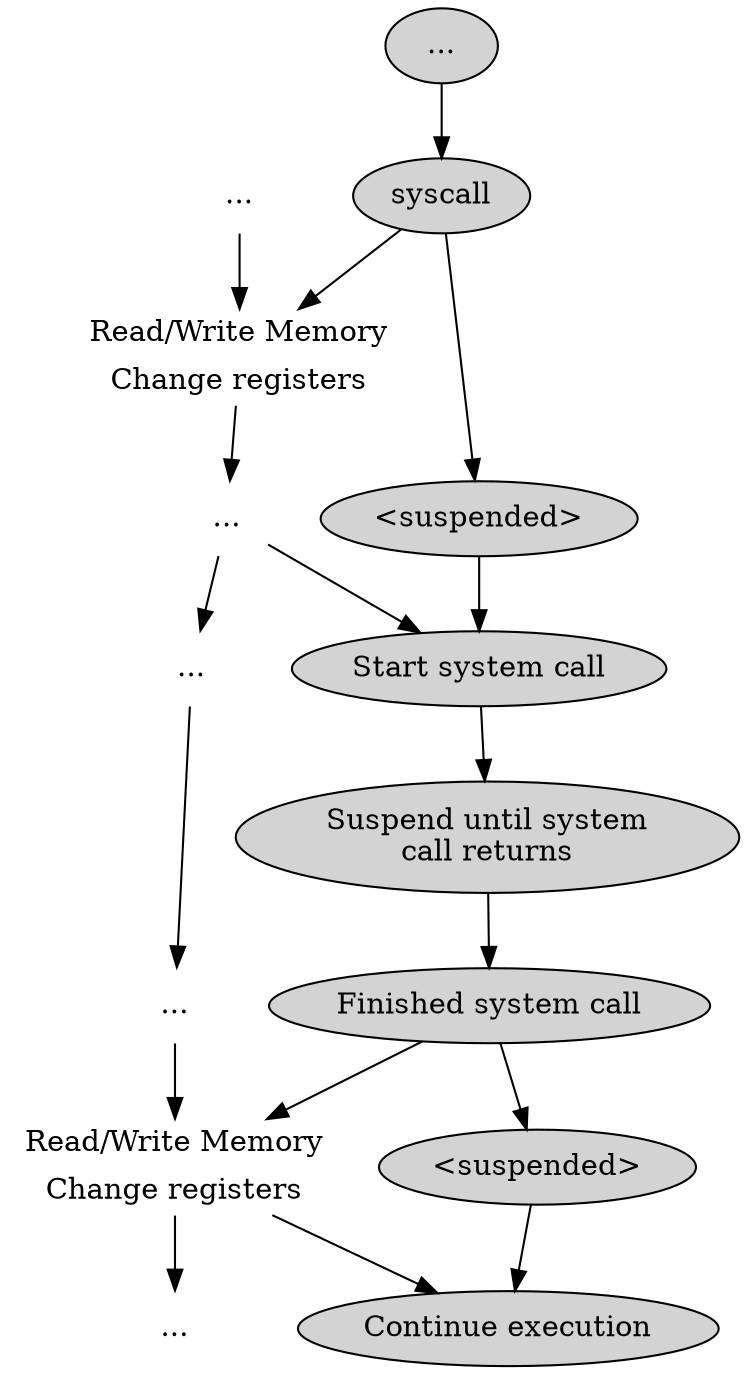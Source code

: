 digraph ptrace {

    subgraph cp {
        node [style=filled, color=white]
        style=filled
        label = "Controlling process"
        b0 [label="..."]

        b0 -> b1
        b1 [shape=record, label="{Read/Write Memory\n | Change registers}"]

        b1 -> b2
        b2 [label="..."]
        b2 -> b3
        b3 [label="..."]
        b3 -> b4
        b4 [label="..."]

        b4 -> b5
        b5 [shape=record, label="{Read/Write Memory\n | Change registers}"]
        b5 -> b6
        b6 [label="..."]

    }


    subgraph tracee {
        node [style=filled]
        a0 [label="..."]
        a0 -> syscall
        a1 [label="\<suspended\>"]
        syscall -> a1

        a1 -> a2 -> a3 -> a4 -> a5 -> a6
        a2 [label="Start system call"]

        a3 [label="Suspend until system\ncall returns"]

        a4 [label="Finished system call"]

        a5 [label="\<suspended\>"]

        a6 [label="Continue execution"]

        label= "tracee"
        color=blue
    }

    syscall -> b1
    b2 -> a2
    a4 -> b5
    b5 -> a6

}
